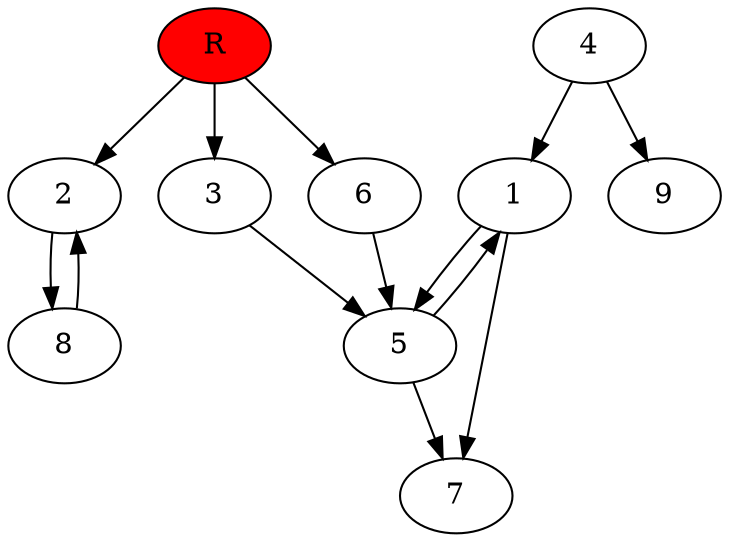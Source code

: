 digraph prb18456 {
	1
	2
	3
	4
	5
	6
	7
	8
	R [fillcolor="#ff0000" style=filled]
	1 -> 5
	1 -> 7
	2 -> 8
	3 -> 5
	4 -> 1
	4 -> 9
	5 -> 1
	5 -> 7
	6 -> 5
	8 -> 2
	R -> 2
	R -> 3
	R -> 6
}

